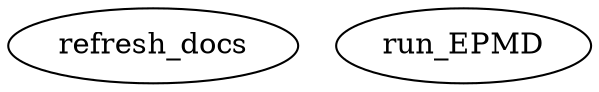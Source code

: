 /* Created by mdot for Matlab */
digraph m2html {

  refresh_docs [URL="refresh_docs.html"];
  run_EPMD [URL="run_EPMD.html"];
}